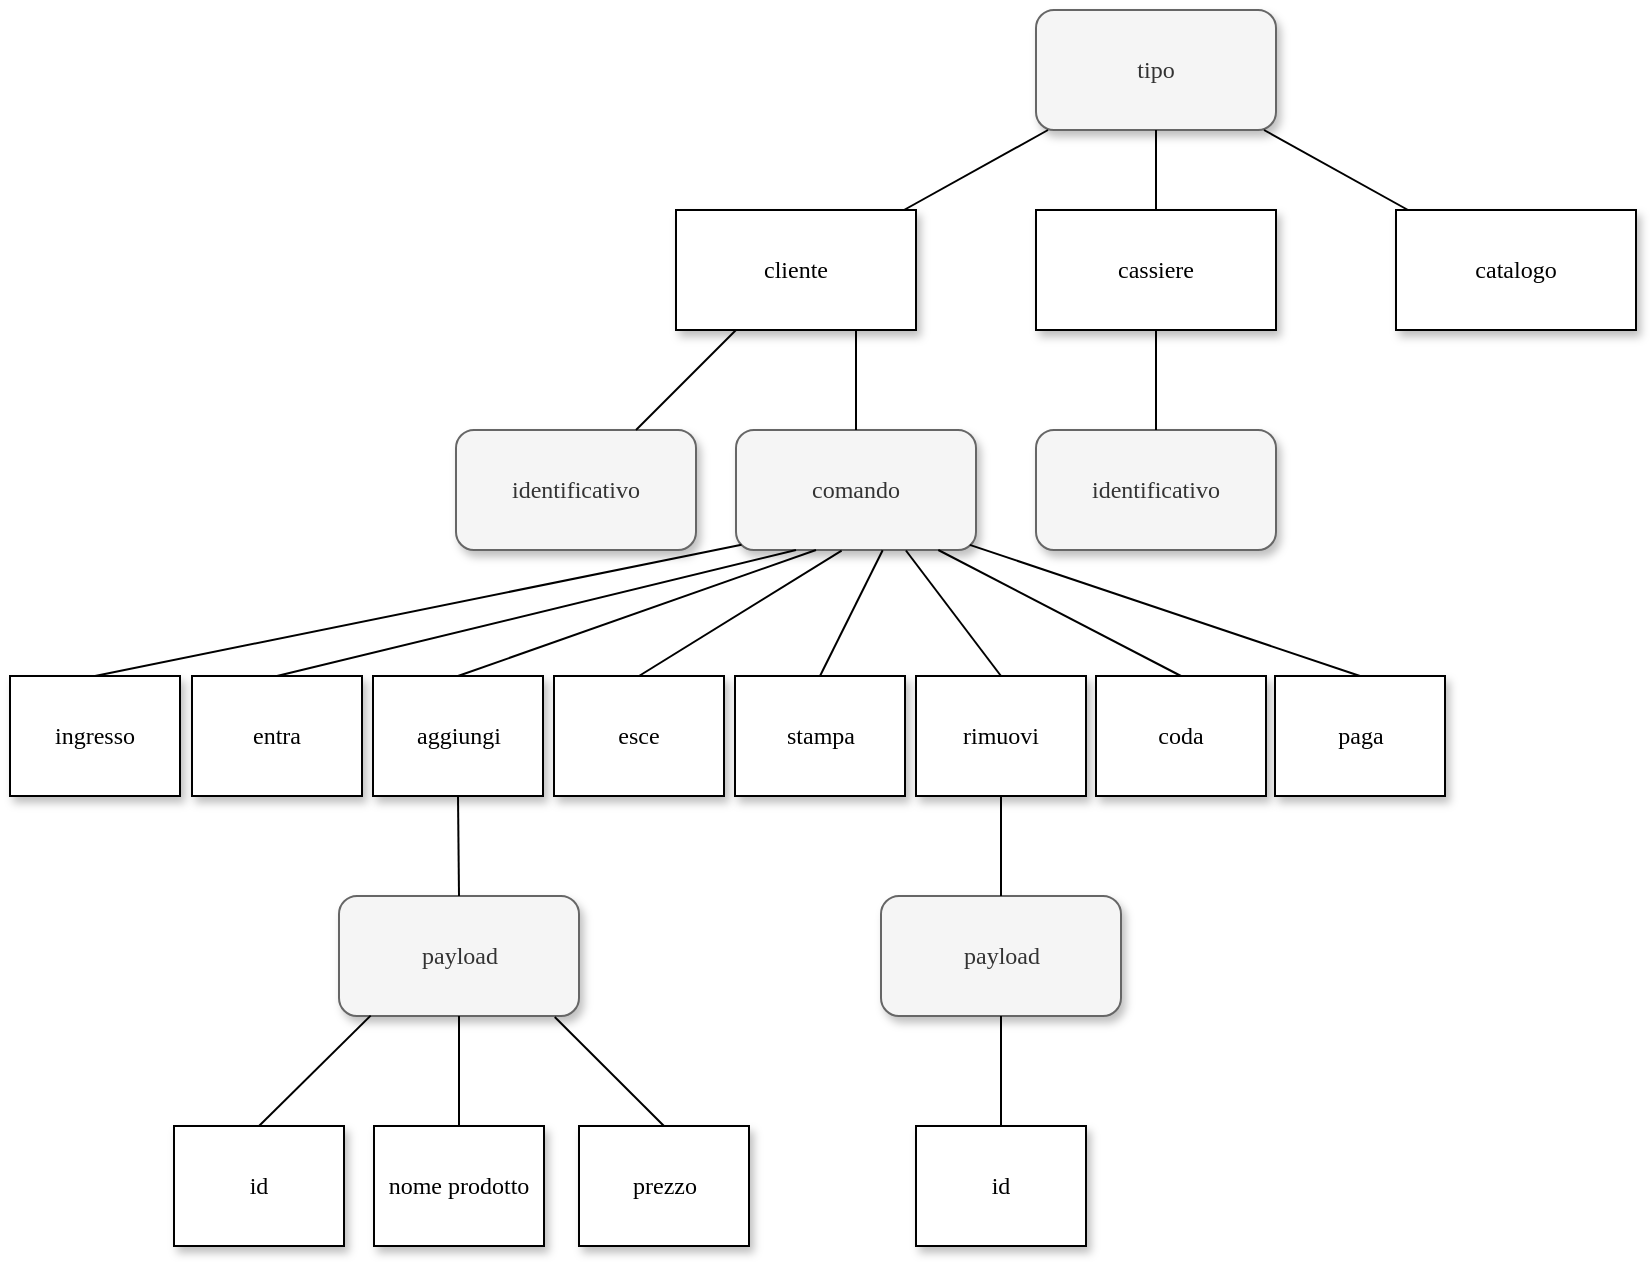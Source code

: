 <mxfile version="22.1.21" type="device">
  <diagram name="Page-1" id="10a91c8b-09ff-31b1-d368-03940ed4cc9e">
    <mxGraphModel dx="1235" dy="731" grid="1" gridSize="10" guides="1" tooltips="1" connect="1" arrows="1" fold="1" page="1" pageScale="1" pageWidth="1100" pageHeight="850" background="none" math="0" shadow="0">
      <root>
        <mxCell id="0" />
        <mxCell id="1" parent="0" />
        <mxCell id="62893188c0fa7362-1" value="tipo" style="whiteSpace=wrap;html=1;rounded=1;shadow=1;labelBackgroundColor=none;strokeWidth=1;fontFamily=Verdana;fontSize=12;align=center;fillColor=#f5f5f5;strokeColor=#666666;fontColor=#333333;glass=0;" parent="1" vertex="1">
          <mxGeometry x="610" y="70" width="120" height="60" as="geometry" />
        </mxCell>
        <mxCell id="62893188c0fa7362-2" value="&lt;span&gt;cliente&lt;/span&gt;" style="whiteSpace=wrap;html=1;rounded=0;shadow=1;labelBackgroundColor=none;strokeWidth=1;fontFamily=Verdana;fontSize=12;align=center;glass=0;gradientColor=none;" parent="1" vertex="1">
          <mxGeometry x="430" y="170" width="120" height="60" as="geometry" />
        </mxCell>
        <mxCell id="62893188c0fa7362-3" value="&lt;span&gt;cassiere&lt;/span&gt;" style="whiteSpace=wrap;html=1;rounded=0;shadow=1;labelBackgroundColor=none;strokeWidth=1;fontFamily=Verdana;fontSize=12;align=center;" parent="1" vertex="1">
          <mxGeometry x="610" y="170" width="120" height="60" as="geometry" />
        </mxCell>
        <mxCell id="62893188c0fa7362-4" value="" style="rounded=0;html=1;labelBackgroundColor=none;startArrow=none;startFill=0;startSize=5;endArrow=none;endFill=0;endSize=5;jettySize=auto;orthogonalLoop=1;strokeWidth=1;fontFamily=Verdana;fontSize=12" parent="1" source="62893188c0fa7362-1" target="62893188c0fa7362-3" edge="1">
          <mxGeometry x="-0.3" y="13" relative="1" as="geometry">
            <mxPoint as="offset" />
          </mxGeometry>
        </mxCell>
        <mxCell id="62893188c0fa7362-5" value="" style="rounded=0;html=1;labelBackgroundColor=none;startArrow=none;startFill=0;startSize=5;endArrow=none;endFill=0;endSize=5;jettySize=auto;orthogonalLoop=1;strokeWidth=1;fontFamily=Verdana;fontSize=12" parent="1" source="62893188c0fa7362-1" target="62893188c0fa7362-2" edge="1">
          <mxGeometry x="-0.359" y="-11" relative="1" as="geometry">
            <mxPoint as="offset" />
          </mxGeometry>
        </mxCell>
        <mxCell id="62893188c0fa7362-8" value="&lt;span&gt;identificativo&lt;/span&gt;" style="whiteSpace=wrap;html=1;rounded=1;shadow=1;labelBackgroundColor=none;strokeWidth=1;fontFamily=Verdana;fontSize=12;align=center;fillColor=#f5f5f5;strokeColor=#666666;fontColor=#333333;glass=0;" parent="1" vertex="1">
          <mxGeometry x="320" y="280" width="120" height="60" as="geometry" />
        </mxCell>
        <mxCell id="62893188c0fa7362-14" value="" style="rounded=0;html=1;labelBackgroundColor=none;startArrow=none;startFill=0;startSize=5;endArrow=none;endFill=0;endSize=5;jettySize=auto;orthogonalLoop=1;strokeWidth=1;fontFamily=Verdana;fontSize=12" parent="1" source="62893188c0fa7362-2" target="62893188c0fa7362-8" edge="1">
          <mxGeometry x="-0.2" y="-14" relative="1" as="geometry">
            <mxPoint as="offset" />
          </mxGeometry>
        </mxCell>
        <mxCell id="IUx8zPKec_PvIfYe57fg-1" value="&lt;span&gt;catalogo&lt;/span&gt;" style="whiteSpace=wrap;html=1;rounded=0;shadow=1;labelBackgroundColor=none;strokeWidth=1;fontFamily=Verdana;fontSize=12;align=center;" parent="1" vertex="1">
          <mxGeometry x="790" y="170" width="120" height="60" as="geometry" />
        </mxCell>
        <mxCell id="IUx8zPKec_PvIfYe57fg-2" value="" style="rounded=0;html=1;labelBackgroundColor=none;startArrow=none;startFill=0;startSize=5;endArrow=none;endFill=0;endSize=5;jettySize=auto;orthogonalLoop=1;strokeWidth=1;fontFamily=Verdana;fontSize=12;" parent="1" source="62893188c0fa7362-1" target="IUx8zPKec_PvIfYe57fg-1" edge="1">
          <mxGeometry x="-0.3" y="13" relative="1" as="geometry">
            <mxPoint as="offset" />
            <mxPoint x="712" y="133" as="sourcePoint" />
          </mxGeometry>
        </mxCell>
        <mxCell id="IUx8zPKec_PvIfYe57fg-3" value="&lt;span&gt;comando&lt;/span&gt;" style="whiteSpace=wrap;html=1;rounded=1;shadow=1;labelBackgroundColor=none;strokeWidth=1;fontFamily=Verdana;fontSize=12;align=center;fillColor=#f5f5f5;strokeColor=#666666;fontColor=#333333;glass=0;" parent="1" vertex="1">
          <mxGeometry x="460" y="280" width="120" height="60" as="geometry" />
        </mxCell>
        <mxCell id="IUx8zPKec_PvIfYe57fg-4" value="" style="rounded=0;html=1;labelBackgroundColor=none;startArrow=none;startFill=0;startSize=5;endArrow=none;endFill=0;endSize=5;jettySize=auto;orthogonalLoop=1;strokeWidth=1;fontFamily=Verdana;fontSize=12;exitX=0.75;exitY=1;exitDx=0;exitDy=0;entryX=0.5;entryY=0;entryDx=0;entryDy=0;" parent="1" source="62893188c0fa7362-2" target="IUx8zPKec_PvIfYe57fg-3" edge="1">
          <mxGeometry x="-0.2" y="-14" relative="1" as="geometry">
            <mxPoint as="offset" />
            <mxPoint x="470" y="240" as="sourcePoint" />
            <mxPoint x="420" y="290" as="targetPoint" />
          </mxGeometry>
        </mxCell>
        <mxCell id="IUx8zPKec_PvIfYe57fg-5" value="&lt;span&gt;identificativo&lt;/span&gt;" style="whiteSpace=wrap;html=1;rounded=1;shadow=1;labelBackgroundColor=none;strokeWidth=1;fontFamily=Verdana;fontSize=12;align=center;fillColor=#f5f5f5;strokeColor=#666666;fontColor=#333333;glass=0;" parent="1" vertex="1">
          <mxGeometry x="610" y="280" width="120" height="60" as="geometry" />
        </mxCell>
        <mxCell id="IUx8zPKec_PvIfYe57fg-6" value="" style="rounded=0;html=1;labelBackgroundColor=none;startArrow=none;startFill=0;startSize=5;endArrow=none;endFill=0;endSize=5;jettySize=auto;orthogonalLoop=1;strokeWidth=1;fontFamily=Verdana;fontSize=12;entryX=0.5;entryY=0;entryDx=0;entryDy=0;exitX=0.5;exitY=1;exitDx=0;exitDy=0;" parent="1" source="62893188c0fa7362-3" target="IUx8zPKec_PvIfYe57fg-5" edge="1">
          <mxGeometry x="-0.2" y="-14" relative="1" as="geometry">
            <mxPoint as="offset" />
            <mxPoint x="750" y="230" as="sourcePoint" />
          </mxGeometry>
        </mxCell>
        <mxCell id="IUx8zPKec_PvIfYe57fg-7" value="&lt;span&gt;ingresso&lt;/span&gt;" style="whiteSpace=wrap;html=1;rounded=0;shadow=1;labelBackgroundColor=none;strokeWidth=1;fontFamily=Verdana;fontSize=12;align=center;" parent="1" vertex="1">
          <mxGeometry x="97" y="403" width="85" height="60" as="geometry" />
        </mxCell>
        <mxCell id="IUx8zPKec_PvIfYe57fg-8" value="" style="rounded=0;html=1;labelBackgroundColor=none;startArrow=none;startFill=0;startSize=5;endArrow=none;endFill=0;endSize=5;jettySize=auto;orthogonalLoop=1;strokeWidth=1;fontFamily=Verdana;fontSize=12;entryX=0.5;entryY=0;entryDx=0;entryDy=0;exitX=0.023;exitY=0.956;exitDx=0;exitDy=0;exitPerimeter=0;" parent="1" source="IUx8zPKec_PvIfYe57fg-3" target="IUx8zPKec_PvIfYe57fg-7" edge="1">
          <mxGeometry x="-0.2" y="-14" relative="1" as="geometry">
            <mxPoint as="offset" />
            <mxPoint x="460" y="340" as="sourcePoint" />
            <mxPoint x="470" y="430" as="targetPoint" />
          </mxGeometry>
        </mxCell>
        <mxCell id="IUx8zPKec_PvIfYe57fg-10" value="" style="rounded=0;html=1;labelBackgroundColor=none;startArrow=none;startFill=0;startSize=5;endArrow=none;endFill=0;endSize=5;jettySize=auto;orthogonalLoop=1;strokeWidth=1;fontFamily=Verdana;fontSize=12;exitX=0.25;exitY=1;exitDx=0;exitDy=0;entryX=0.5;entryY=0;entryDx=0;entryDy=0;" parent="1" source="IUx8zPKec_PvIfYe57fg-3" target="IUx8zPKec_PvIfYe57fg-12" edge="1">
          <mxGeometry x="-0.2" y="-14" relative="1" as="geometry">
            <mxPoint as="offset" />
            <mxPoint x="610" y="340" as="sourcePoint" />
            <mxPoint x="470" y="395" as="targetPoint" />
          </mxGeometry>
        </mxCell>
        <mxCell id="IUx8zPKec_PvIfYe57fg-12" value="&lt;span&gt;entra&lt;/span&gt;" style="whiteSpace=wrap;html=1;rounded=0;shadow=1;labelBackgroundColor=none;strokeWidth=1;fontFamily=Verdana;fontSize=12;align=center;" parent="1" vertex="1">
          <mxGeometry x="188" y="403" width="85" height="60" as="geometry" />
        </mxCell>
        <mxCell id="IUx8zPKec_PvIfYe57fg-14" value="" style="rounded=0;html=1;labelBackgroundColor=none;startArrow=none;startFill=0;startSize=5;endArrow=none;endFill=0;endSize=5;jettySize=auto;orthogonalLoop=1;strokeWidth=1;fontFamily=Verdana;fontSize=12;entryX=0.5;entryY=0;entryDx=0;entryDy=0;" parent="1" target="IUx8zPKec_PvIfYe57fg-15" edge="1">
          <mxGeometry x="-0.2" y="-14" relative="1" as="geometry">
            <mxPoint as="offset" />
            <mxPoint x="500" y="340" as="sourcePoint" />
            <mxPoint x="565" y="395" as="targetPoint" />
          </mxGeometry>
        </mxCell>
        <mxCell id="IUx8zPKec_PvIfYe57fg-15" value="&lt;span&gt;aggiungi&lt;/span&gt;" style="whiteSpace=wrap;html=1;rounded=0;shadow=1;labelBackgroundColor=none;strokeWidth=1;fontFamily=Verdana;fontSize=12;align=center;" parent="1" vertex="1">
          <mxGeometry x="278.5" y="403" width="85" height="60" as="geometry" />
        </mxCell>
        <mxCell id="IUx8zPKec_PvIfYe57fg-16" value="&lt;span&gt;payload&lt;/span&gt;" style="whiteSpace=wrap;html=1;rounded=1;shadow=1;labelBackgroundColor=none;strokeWidth=1;fontFamily=Verdana;fontSize=12;align=center;fillColor=#f5f5f5;strokeColor=#666666;fontColor=#333333;glass=0;" parent="1" vertex="1">
          <mxGeometry x="261.5" y="513" width="120" height="60" as="geometry" />
        </mxCell>
        <mxCell id="IUx8zPKec_PvIfYe57fg-17" value="" style="rounded=0;html=1;labelBackgroundColor=none;startArrow=none;startFill=0;startSize=5;endArrow=none;endFill=0;endSize=5;jettySize=auto;orthogonalLoop=1;strokeWidth=1;fontFamily=Verdana;fontSize=12;exitX=0.5;exitY=1;exitDx=0;exitDy=0;entryX=0.5;entryY=0;entryDx=0;entryDy=0;" parent="1" source="IUx8zPKec_PvIfYe57fg-15" target="IUx8zPKec_PvIfYe57fg-16" edge="1">
          <mxGeometry x="-0.2" y="-14" relative="1" as="geometry">
            <mxPoint as="offset" />
            <mxPoint x="339.5" y="463" as="sourcePoint" />
            <mxPoint x="239.5" y="523" as="targetPoint" />
          </mxGeometry>
        </mxCell>
        <mxCell id="IUx8zPKec_PvIfYe57fg-18" value="" style="rounded=0;html=1;labelBackgroundColor=none;startArrow=none;startFill=0;startSize=5;endArrow=none;endFill=0;endSize=5;jettySize=auto;orthogonalLoop=1;strokeWidth=1;fontFamily=Verdana;fontSize=12;entryX=0.5;entryY=0;entryDx=0;entryDy=0;exitX=0.44;exitY=1.005;exitDx=0;exitDy=0;exitPerimeter=0;" parent="1" source="IUx8zPKec_PvIfYe57fg-3" target="IUx8zPKec_PvIfYe57fg-19" edge="1">
          <mxGeometry x="-0.2" y="-14" relative="1" as="geometry">
            <mxPoint as="offset" />
            <mxPoint x="602.5" y="340" as="sourcePoint" />
            <mxPoint x="667.5" y="395" as="targetPoint" />
          </mxGeometry>
        </mxCell>
        <mxCell id="IUx8zPKec_PvIfYe57fg-19" value="&lt;span&gt;esce&lt;/span&gt;" style="whiteSpace=wrap;html=1;rounded=0;shadow=1;labelBackgroundColor=none;strokeWidth=1;fontFamily=Verdana;fontSize=12;align=center;" parent="1" vertex="1">
          <mxGeometry x="369" y="403" width="85" height="60" as="geometry" />
        </mxCell>
        <mxCell id="IUx8zPKec_PvIfYe57fg-20" value="" style="rounded=0;html=1;labelBackgroundColor=none;startArrow=none;startFill=0;startSize=5;endArrow=none;endFill=0;endSize=5;jettySize=auto;orthogonalLoop=1;strokeWidth=1;fontFamily=Verdana;fontSize=12;entryX=0.5;entryY=0;entryDx=0;entryDy=0;exitX=0.132;exitY=0.997;exitDx=0;exitDy=0;exitPerimeter=0;" parent="1" source="IUx8zPKec_PvIfYe57fg-16" target="IUx8zPKec_PvIfYe57fg-21" edge="1">
          <mxGeometry x="-0.2" y="-14" relative="1" as="geometry">
            <mxPoint as="offset" />
            <mxPoint x="289" y="573" as="sourcePoint" />
            <mxPoint x="354" y="628" as="targetPoint" />
          </mxGeometry>
        </mxCell>
        <mxCell id="IUx8zPKec_PvIfYe57fg-21" value="&lt;span&gt;id&lt;/span&gt;" style="whiteSpace=wrap;html=1;rounded=0;shadow=1;labelBackgroundColor=none;strokeWidth=1;fontFamily=Verdana;fontSize=12;align=center;" parent="1" vertex="1">
          <mxGeometry x="179" y="628" width="85" height="60" as="geometry" />
        </mxCell>
        <mxCell id="IUx8zPKec_PvIfYe57fg-22" value="" style="rounded=0;html=1;labelBackgroundColor=none;startArrow=none;startFill=0;startSize=5;endArrow=none;endFill=0;endSize=5;jettySize=auto;orthogonalLoop=1;strokeWidth=1;fontFamily=Verdana;fontSize=12;entryX=0.5;entryY=0;entryDx=0;entryDy=0;exitX=0.5;exitY=1;exitDx=0;exitDy=0;" parent="1" source="IUx8zPKec_PvIfYe57fg-16" target="IUx8zPKec_PvIfYe57fg-23" edge="1">
          <mxGeometry x="-0.2" y="-14" relative="1" as="geometry">
            <mxPoint as="offset" />
            <mxPoint x="389" y="573" as="sourcePoint" />
            <mxPoint x="454" y="628" as="targetPoint" />
          </mxGeometry>
        </mxCell>
        <mxCell id="IUx8zPKec_PvIfYe57fg-23" value="&lt;span&gt;nome prodotto&lt;/span&gt;" style="whiteSpace=wrap;html=1;rounded=0;shadow=1;labelBackgroundColor=none;strokeWidth=1;fontFamily=Verdana;fontSize=12;align=center;" parent="1" vertex="1">
          <mxGeometry x="279" y="628" width="85" height="60" as="geometry" />
        </mxCell>
        <mxCell id="IUx8zPKec_PvIfYe57fg-24" value="" style="rounded=0;html=1;labelBackgroundColor=none;startArrow=none;startFill=0;startSize=5;endArrow=none;endFill=0;endSize=5;jettySize=auto;orthogonalLoop=1;strokeWidth=1;fontFamily=Verdana;fontSize=12;entryX=0.5;entryY=0;entryDx=0;entryDy=0;exitX=0.899;exitY=1.008;exitDx=0;exitDy=0;exitPerimeter=0;" parent="1" source="IUx8zPKec_PvIfYe57fg-16" target="IUx8zPKec_PvIfYe57fg-25" edge="1">
          <mxGeometry x="-0.2" y="-14" relative="1" as="geometry">
            <mxPoint as="offset" />
            <mxPoint x="451.5" y="573" as="sourcePoint" />
            <mxPoint x="516.5" y="628" as="targetPoint" />
          </mxGeometry>
        </mxCell>
        <mxCell id="IUx8zPKec_PvIfYe57fg-25" value="&lt;span&gt;prezzo&lt;/span&gt;" style="whiteSpace=wrap;html=1;rounded=0;shadow=1;labelBackgroundColor=none;strokeWidth=1;fontFamily=Verdana;fontSize=12;align=center;" parent="1" vertex="1">
          <mxGeometry x="381.5" y="628" width="85" height="60" as="geometry" />
        </mxCell>
        <mxCell id="IUx8zPKec_PvIfYe57fg-26" value="" style="rounded=0;html=1;labelBackgroundColor=none;startArrow=none;startFill=0;startSize=5;endArrow=none;endFill=0;endSize=5;jettySize=auto;orthogonalLoop=1;strokeWidth=1;fontFamily=Verdana;fontSize=12;entryX=0.5;entryY=0;entryDx=0;entryDy=0;exitX=0.611;exitY=1.002;exitDx=0;exitDy=0;exitPerimeter=0;" parent="1" source="IUx8zPKec_PvIfYe57fg-3" target="IUx8zPKec_PvIfYe57fg-27" edge="1">
          <mxGeometry x="-0.2" y="-14" relative="1" as="geometry">
            <mxPoint as="offset" />
            <mxPoint x="710" y="340" as="sourcePoint" />
            <mxPoint x="775" y="395" as="targetPoint" />
          </mxGeometry>
        </mxCell>
        <mxCell id="IUx8zPKec_PvIfYe57fg-27" value="&lt;span&gt;stampa&lt;/span&gt;" style="whiteSpace=wrap;html=1;rounded=0;shadow=1;labelBackgroundColor=none;strokeWidth=1;fontFamily=Verdana;fontSize=12;align=center;" parent="1" vertex="1">
          <mxGeometry x="459.5" y="403" width="85" height="60" as="geometry" />
        </mxCell>
        <mxCell id="IUx8zPKec_PvIfYe57fg-28" value="" style="rounded=0;html=1;labelBackgroundColor=none;startArrow=none;startFill=0;startSize=5;endArrow=none;endFill=0;endSize=5;jettySize=auto;orthogonalLoop=1;strokeWidth=1;fontFamily=Verdana;fontSize=12;entryX=0.5;entryY=0;entryDx=0;entryDy=0;exitX=0.708;exitY=1.004;exitDx=0;exitDy=0;exitPerimeter=0;" parent="1" target="IUx8zPKec_PvIfYe57fg-29" edge="1" source="IUx8zPKec_PvIfYe57fg-3">
          <mxGeometry x="-0.2" y="-14" relative="1" as="geometry">
            <mxPoint as="offset" />
            <mxPoint x="560" y="340" as="sourcePoint" />
            <mxPoint x="818" y="395" as="targetPoint" />
          </mxGeometry>
        </mxCell>
        <mxCell id="IUx8zPKec_PvIfYe57fg-29" value="&lt;span&gt;rimuovi&lt;/span&gt;" style="whiteSpace=wrap;html=1;rounded=0;shadow=1;labelBackgroundColor=none;strokeWidth=1;fontFamily=Verdana;fontSize=12;align=center;" parent="1" vertex="1">
          <mxGeometry x="550" y="403" width="85" height="60" as="geometry" />
        </mxCell>
        <mxCell id="IUx8zPKec_PvIfYe57fg-30" value="" style="rounded=0;html=1;labelBackgroundColor=none;startArrow=none;startFill=0;startSize=5;endArrow=none;endFill=0;endSize=5;jettySize=auto;orthogonalLoop=1;strokeWidth=1;fontFamily=Verdana;fontSize=12;entryX=0.5;entryY=0;entryDx=0;entryDy=0;exitX=0.843;exitY=1;exitDx=0;exitDy=0;exitPerimeter=0;" parent="1" source="IUx8zPKec_PvIfYe57fg-3" target="IUx8zPKec_PvIfYe57fg-31" edge="1">
          <mxGeometry x="-0.2" y="-14" relative="1" as="geometry">
            <mxPoint as="offset" />
            <mxPoint x="843" y="340" as="sourcePoint" />
            <mxPoint x="908" y="395" as="targetPoint" />
          </mxGeometry>
        </mxCell>
        <mxCell id="IUx8zPKec_PvIfYe57fg-31" value="coda" style="whiteSpace=wrap;html=1;rounded=0;shadow=1;labelBackgroundColor=none;strokeWidth=1;fontFamily=Verdana;fontSize=12;align=center;" parent="1" vertex="1">
          <mxGeometry x="640" y="403" width="85" height="60" as="geometry" />
        </mxCell>
        <mxCell id="IUx8zPKec_PvIfYe57fg-32" value="&lt;span&gt;payload&lt;/span&gt;" style="whiteSpace=wrap;html=1;rounded=1;shadow=1;labelBackgroundColor=none;strokeWidth=1;fontFamily=Verdana;fontSize=12;align=center;fillColor=#f5f5f5;strokeColor=#666666;fontColor=#333333;glass=0;" parent="1" vertex="1">
          <mxGeometry x="532.5" y="513" width="120" height="60" as="geometry" />
        </mxCell>
        <mxCell id="IUx8zPKec_PvIfYe57fg-35" value="" style="rounded=0;html=1;labelBackgroundColor=none;startArrow=none;startFill=0;startSize=5;endArrow=none;endFill=0;endSize=5;jettySize=auto;orthogonalLoop=1;strokeWidth=1;fontFamily=Verdana;fontSize=12;entryX=0.5;entryY=0;entryDx=0;entryDy=0;exitX=0.5;exitY=1;exitDx=0;exitDy=0;" parent="1" source="IUx8zPKec_PvIfYe57fg-32" target="IUx8zPKec_PvIfYe57fg-36" edge="1">
          <mxGeometry x="-0.2" y="-14" relative="1" as="geometry">
            <mxPoint as="offset" />
            <mxPoint x="660" y="573" as="sourcePoint" />
            <mxPoint x="725" y="628" as="targetPoint" />
          </mxGeometry>
        </mxCell>
        <mxCell id="IUx8zPKec_PvIfYe57fg-36" value="&lt;span&gt;id&lt;/span&gt;" style="whiteSpace=wrap;html=1;rounded=0;shadow=1;labelBackgroundColor=none;strokeWidth=1;fontFamily=Verdana;fontSize=12;align=center;" parent="1" vertex="1">
          <mxGeometry x="550" y="628" width="85" height="60" as="geometry" />
        </mxCell>
        <mxCell id="IUx8zPKec_PvIfYe57fg-39" value="" style="rounded=0;html=1;labelBackgroundColor=none;startArrow=none;startFill=0;startSize=5;endArrow=none;endFill=0;endSize=5;jettySize=auto;orthogonalLoop=1;strokeWidth=1;fontFamily=Verdana;fontSize=12;exitX=0.5;exitY=1;exitDx=0;exitDy=0;entryX=0.5;entryY=0;entryDx=0;entryDy=0;" parent="1" source="IUx8zPKec_PvIfYe57fg-29" target="IUx8zPKec_PvIfYe57fg-32" edge="1">
          <mxGeometry x="-0.2" y="-14" relative="1" as="geometry">
            <mxPoint as="offset" />
            <mxPoint x="592" y="463" as="sourcePoint" />
            <mxPoint x="593" y="513" as="targetPoint" />
          </mxGeometry>
        </mxCell>
        <mxCell id="38ntKLoxAyE0hefmShyk-1" value="" style="rounded=0;html=1;labelBackgroundColor=none;startArrow=none;startFill=0;startSize=5;endArrow=none;endFill=0;endSize=5;jettySize=auto;orthogonalLoop=1;strokeWidth=1;fontFamily=Verdana;fontSize=12;entryX=0.5;entryY=0;entryDx=0;entryDy=0;exitX=0.974;exitY=0.957;exitDx=0;exitDy=0;exitPerimeter=0;" edge="1" parent="1" target="38ntKLoxAyE0hefmShyk-2" source="IUx8zPKec_PvIfYe57fg-3">
          <mxGeometry x="-0.2" y="-14" relative="1" as="geometry">
            <mxPoint as="offset" />
            <mxPoint x="580" y="340" as="sourcePoint" />
            <mxPoint x="997.5" y="395" as="targetPoint" />
          </mxGeometry>
        </mxCell>
        <mxCell id="38ntKLoxAyE0hefmShyk-2" value="&lt;span&gt;paga&lt;/span&gt;" style="whiteSpace=wrap;html=1;rounded=0;shadow=1;labelBackgroundColor=none;strokeWidth=1;fontFamily=Verdana;fontSize=12;align=center;" vertex="1" parent="1">
          <mxGeometry x="729.5" y="403" width="85" height="60" as="geometry" />
        </mxCell>
      </root>
    </mxGraphModel>
  </diagram>
</mxfile>
